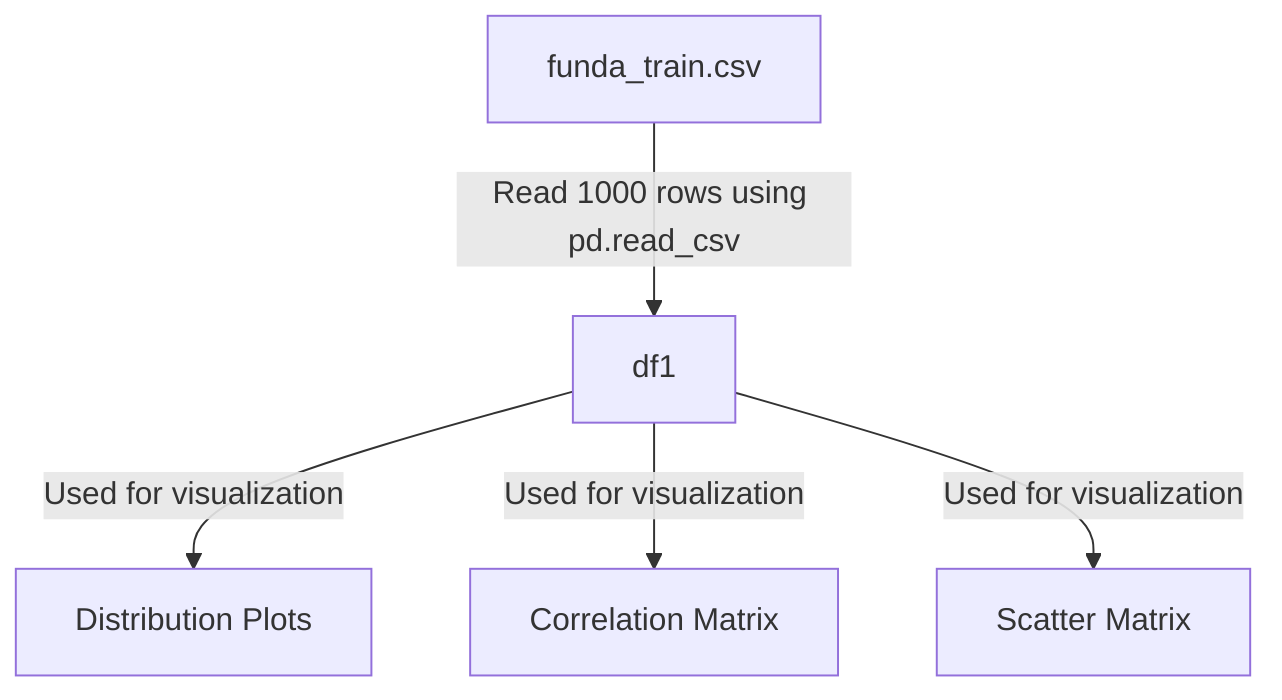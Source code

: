flowchart TD
    A[funda_train.csv] -->|Read 1000 rows using pd.read_csv| B[df1]

    %% df1: DataFrame containing a sample of 1000 rows from funda_train.csv
    B -->|Used for visualization| C[Distribution Plots]
    B -->|Used for visualization| D[Correlation Matrix]
    B -->|Used for visualization| E[Scatter Matrix]

    %% No ML models were used in this notebook